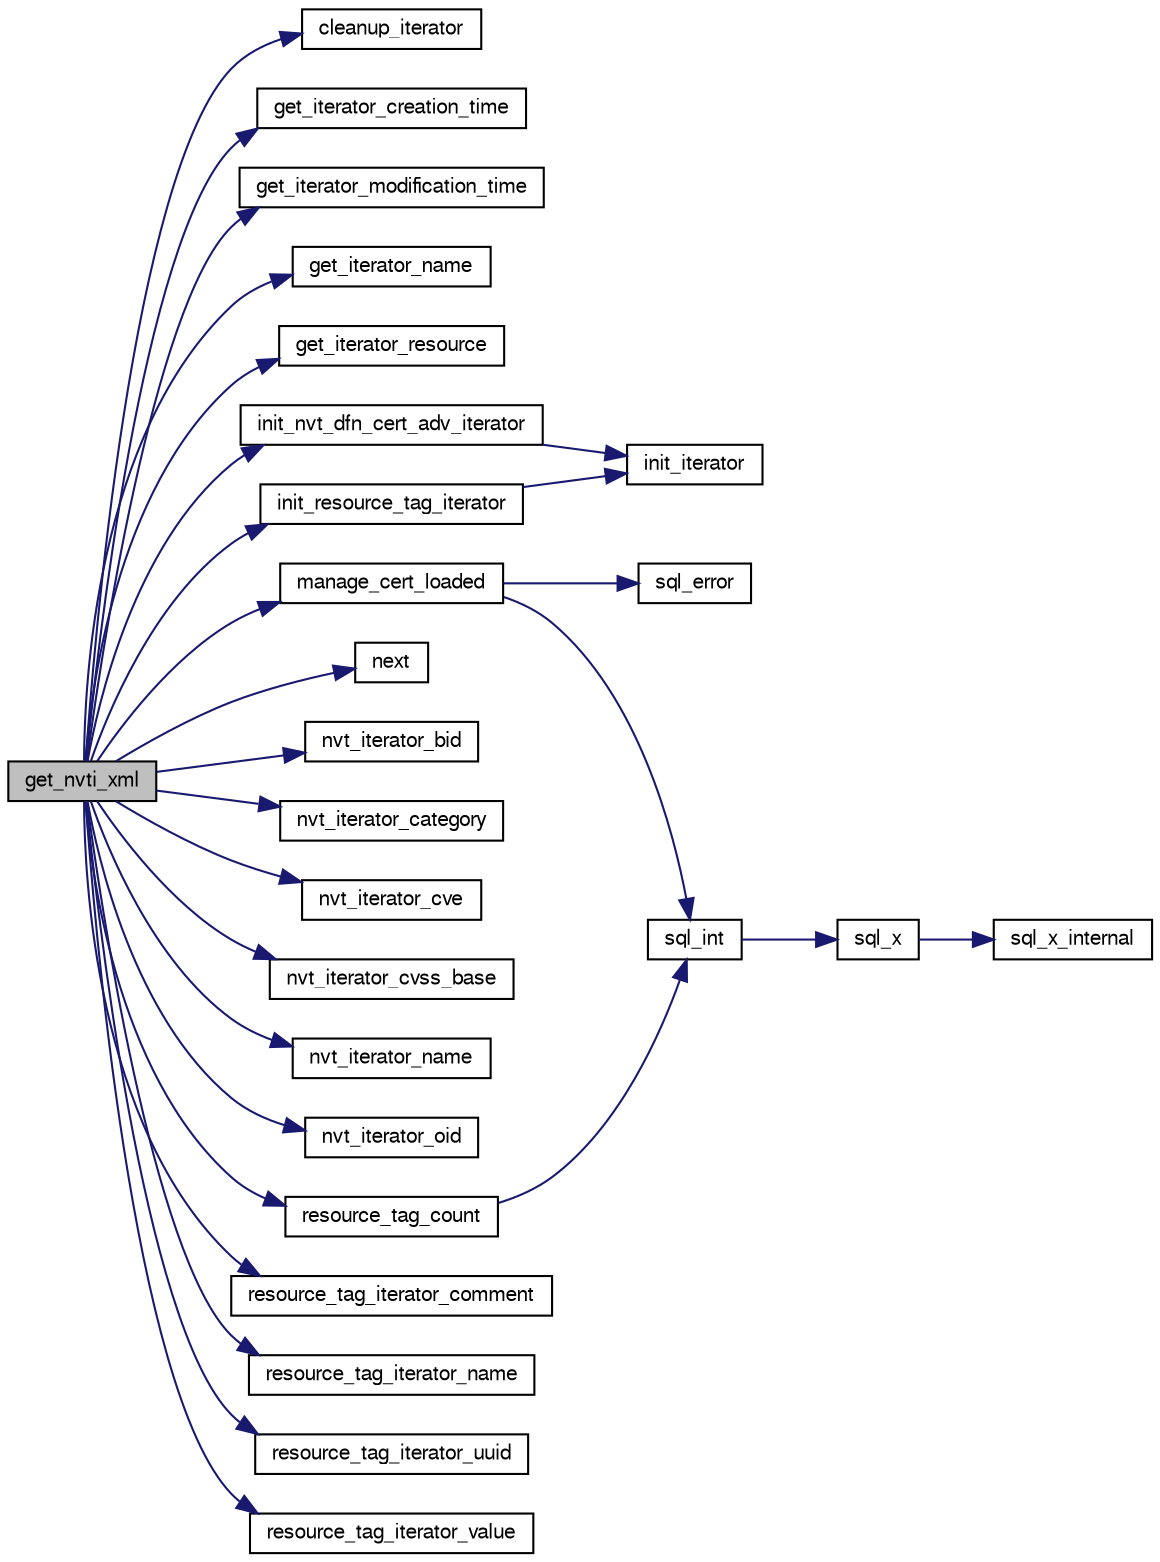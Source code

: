 digraph G
{
  bgcolor="transparent";
  edge [fontname="FreeSans",fontsize="10",labelfontname="FreeSans",labelfontsize="10"];
  node [fontname="FreeSans",fontsize="10",shape=record];
  rankdir=LR;
  Node1 [label="get_nvti_xml",height=0.2,width=0.4,color="black", fillcolor="grey75", style="filled" fontcolor="black"];
  Node1 -> Node2 [color="midnightblue",fontsize="10",style="solid",fontname="FreeSans"];
  Node2 [label="cleanup_iterator",height=0.2,width=0.4,color="black",URL="$manage_8h.html#aa98d17659363974764692d019f4d8172",tooltip="Cleanup an iterator."];
  Node1 -> Node3 [color="midnightblue",fontsize="10",style="solid",fontname="FreeSans"];
  Node3 [label="get_iterator_creation_time",height=0.2,width=0.4,color="black",URL="$manage_8h.html#ab66c2fa53aa80ec6e24e71b15d4a1165"];
  Node1 -> Node4 [color="midnightblue",fontsize="10",style="solid",fontname="FreeSans"];
  Node4 [label="get_iterator_modification_time",height=0.2,width=0.4,color="black",URL="$manage_8h.html#ad7335ba899326c1f13499e22c4251f6f"];
  Node1 -> Node5 [color="midnightblue",fontsize="10",style="solid",fontname="FreeSans"];
  Node5 [label="get_iterator_name",height=0.2,width=0.4,color="black",URL="$manage_8h.html#a86424591691c9091f97847a0c8a96f3b"];
  Node1 -> Node6 [color="midnightblue",fontsize="10",style="solid",fontname="FreeSans"];
  Node6 [label="get_iterator_resource",height=0.2,width=0.4,color="black",URL="$manage_8h.html#aad2f0490b4b0b32ae37fa10a73336cdb",tooltip="Get the resource from a GET iterator."];
  Node1 -> Node7 [color="midnightblue",fontsize="10",style="solid",fontname="FreeSans"];
  Node7 [label="init_nvt_dfn_cert_adv_iterator",height=0.2,width=0.4,color="black",URL="$manage_8h.html#a1eddb2476c6e3a95e8e8f5aa45b588fe",tooltip="Initialise an DFN-CERT iterator, for advisories relevant to a NVT."];
  Node7 -> Node8 [color="midnightblue",fontsize="10",style="solid",fontname="FreeSans"];
  Node8 [label="init_iterator",height=0.2,width=0.4,color="black",URL="$sql_8c.html#a43eb3d41f699d63f44a472aab23c4cda",tooltip="Initialise an iterator."];
  Node1 -> Node9 [color="midnightblue",fontsize="10",style="solid",fontname="FreeSans"];
  Node9 [label="init_resource_tag_iterator",height=0.2,width=0.4,color="black",URL="$manage_8h.html#a1ddc64e981362a3f12dd5947e5157aa1",tooltip="Initialise a iterator of tags attached to a resource."];
  Node9 -> Node8 [color="midnightblue",fontsize="10",style="solid",fontname="FreeSans"];
  Node1 -> Node10 [color="midnightblue",fontsize="10",style="solid",fontname="FreeSans"];
  Node10 [label="manage_cert_loaded",height=0.2,width=0.4,color="black",URL="$manage_8h.html#a7bdad6631a798ba09543b2c38388c515",tooltip="Check whether CERT is available."];
  Node10 -> Node11 [color="midnightblue",fontsize="10",style="solid",fontname="FreeSans"];
  Node11 [label="sql_error",height=0.2,width=0.4,color="black",URL="$sql_8c.html#a48962a61bf108b37ef950f4089f8c1ab",tooltip="Perform an SQL statement, retrying if database is busy or locked."];
  Node10 -> Node12 [color="midnightblue",fontsize="10",style="solid",fontname="FreeSans"];
  Node12 [label="sql_int",height=0.2,width=0.4,color="black",URL="$sql_8c.html#a6305a16af4d5ab584b4611d5b5b812fb",tooltip="Get a particular cell from a SQL query, as an int."];
  Node12 -> Node13 [color="midnightblue",fontsize="10",style="solid",fontname="FreeSans"];
  Node13 [label="sql_x",height=0.2,width=0.4,color="black",URL="$sql_8c.html#ab63ed51752618d573ed942351af63511",tooltip="Get a particular cell from a SQL query."];
  Node13 -> Node14 [color="midnightblue",fontsize="10",style="solid",fontname="FreeSans"];
  Node14 [label="sql_x_internal",height=0.2,width=0.4,color="black",URL="$sql_8c.html#a848a1089772551bf731c98ef87566f1f",tooltip="Get a particular cell from a SQL query."];
  Node1 -> Node15 [color="midnightblue",fontsize="10",style="solid",fontname="FreeSans"];
  Node15 [label="next",height=0.2,width=0.4,color="black",URL="$manage_8h.html#a821a1a0d4e2daaa3fb6a485ebf0ac67a",tooltip="Increment an iterator."];
  Node1 -> Node16 [color="midnightblue",fontsize="10",style="solid",fontname="FreeSans"];
  Node16 [label="nvt_iterator_bid",height=0.2,width=0.4,color="black",URL="$manage_8h.html#a7f6fb30365672ad3c60e7a7adeb87b30"];
  Node1 -> Node17 [color="midnightblue",fontsize="10",style="solid",fontname="FreeSans"];
  Node17 [label="nvt_iterator_category",height=0.2,width=0.4,color="black",URL="$manage_8h.html#a608519b375fbf05eb906227859c4a67c",tooltip="Get the category from an NVT iterator."];
  Node1 -> Node18 [color="midnightblue",fontsize="10",style="solid",fontname="FreeSans"];
  Node18 [label="nvt_iterator_cve",height=0.2,width=0.4,color="black",URL="$manage_8h.html#a3f778d80f0ef5c146ab3d7e4bb8aa40a"];
  Node1 -> Node19 [color="midnightblue",fontsize="10",style="solid",fontname="FreeSans"];
  Node19 [label="nvt_iterator_cvss_base",height=0.2,width=0.4,color="black",URL="$manage_8h.html#ab45d0ed19398353c254215c0ae55307f"];
  Node1 -> Node20 [color="midnightblue",fontsize="10",style="solid",fontname="FreeSans"];
  Node20 [label="nvt_iterator_name",height=0.2,width=0.4,color="black",URL="$manage_8h.html#a4af75eecd71e97cfc7d7226898322abe"];
  Node1 -> Node21 [color="midnightblue",fontsize="10",style="solid",fontname="FreeSans"];
  Node21 [label="nvt_iterator_oid",height=0.2,width=0.4,color="black",URL="$manage_8h.html#a250ce422acda40bd16192e1f27f1039e"];
  Node1 -> Node22 [color="midnightblue",fontsize="10",style="solid",fontname="FreeSans"];
  Node22 [label="resource_tag_count",height=0.2,width=0.4,color="black",URL="$manage_8h.html#aaf843cf55d9a32fa01e7663e921497c9",tooltip="Count number of tags attached to a resource."];
  Node22 -> Node12 [color="midnightblue",fontsize="10",style="solid",fontname="FreeSans"];
  Node1 -> Node23 [color="midnightblue",fontsize="10",style="solid",fontname="FreeSans"];
  Node23 [label="resource_tag_iterator_comment",height=0.2,width=0.4,color="black",URL="$manage_8h.html#a81887b2287ae4b0e84eeffb520e93018"];
  Node1 -> Node24 [color="midnightblue",fontsize="10",style="solid",fontname="FreeSans"];
  Node24 [label="resource_tag_iterator_name",height=0.2,width=0.4,color="black",URL="$manage_8h.html#a0133db5d350d3502c4c11892e425a06d"];
  Node1 -> Node25 [color="midnightblue",fontsize="10",style="solid",fontname="FreeSans"];
  Node25 [label="resource_tag_iterator_uuid",height=0.2,width=0.4,color="black",URL="$manage_8h.html#ac750e14aedb93d78048980e597f4df8f"];
  Node1 -> Node26 [color="midnightblue",fontsize="10",style="solid",fontname="FreeSans"];
  Node26 [label="resource_tag_iterator_value",height=0.2,width=0.4,color="black",URL="$manage_8h.html#a3f44cd106b8e105ee3958154ff066c03"];
}
